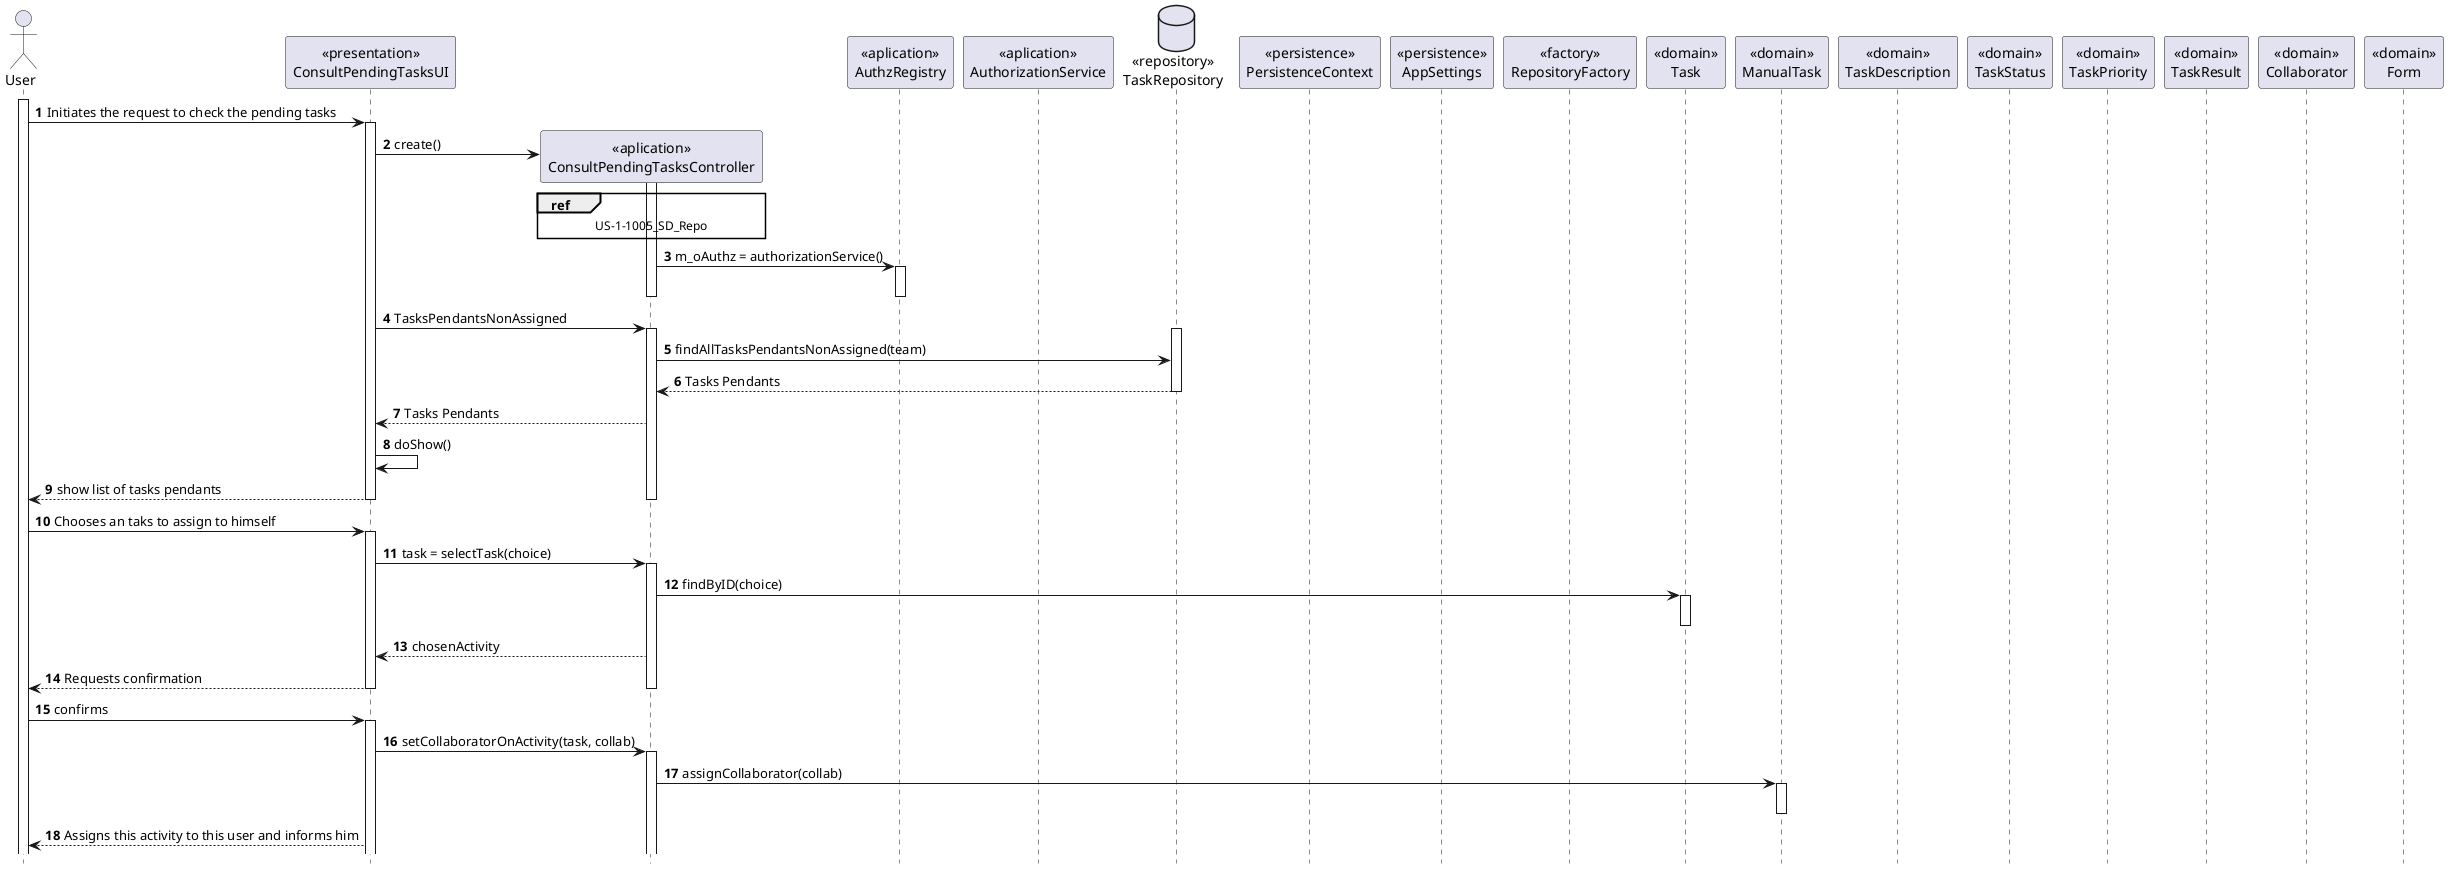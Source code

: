 

@startuml
autonumber
hide footbox

actor "User" as USER

participant "<<presentation>>\nConsultPendingTasksUI" as UI
participant "<<aplication>>\nConsultPendingTasksController" as CTRL
participant "<<aplication>>\nAuthzRegistry" as AUTHR
participant "<<aplication>>\nAuthorizationService" as AUTH
database "<<repository>>\nTaskRepository" as TR
participant "<<persistence>>\nPersistenceContext"
participant "<<persistence>>\nAppSettings"
participant "<<factory>>\nRepositoryFactory"
participant "<<domain>>\nTask" as T
participant "<<domain>>\nManualTask" as MT
participant "<<domain>>\nTaskDescription"
participant "<<domain>>\nTaskStatus"
participant "<<domain>>\nTaskPriority"
participant "<<domain>>\nTaskResult"
participant "<<domain>>\nCollaborator"
participant "<<domain>>\nForm"

activate USER
USER -> UI : Initiates the request to check the pending tasks

activate UI
UI -> CTRL** : create()

activate CTRL
ref over CTRL
US-1-1005_SD_Repo
end ref

CTRL -> AUTHR : m_oAuthz = authorizationService()
activate AUTHR
deactivate CTRL
deactivate AUTHR

UI -> CTRL :TasksPendantsNonAssigned
activate CTRL
activate TR
CTRL -> TR :findAllTasksPendantsNonAssigned(team)

TR -->CTRL: Tasks Pendants
deactivate TR
CTRL -->UI : Tasks Pendants

UI -> UI: doShow()

UI --> USER: show list of tasks pendants
deactivate CTRL
deactivate UI
USER->UI: Chooses an taks to assign to himself
activate UI
UI -> CTRL: task = selectTask(choice)
activate CTRL
CTRL -> T:  findByID(choice)
activate T
deactivate T
CTRL -->UI: chosenActivity

UI --> USER: Requests confirmation
deactivate CTRL
deactivate UI
USER -> UI: confirms
activate UI
 UI-> CTRL: setCollaboratorOnActivity(task, collab)
 activate CTRL
  CTRL -> MT: assignCollaborator(collab)
 activate MT
 deactivate MT
 UI-->USER : Assigns this activity to this user and informs him

@enduml